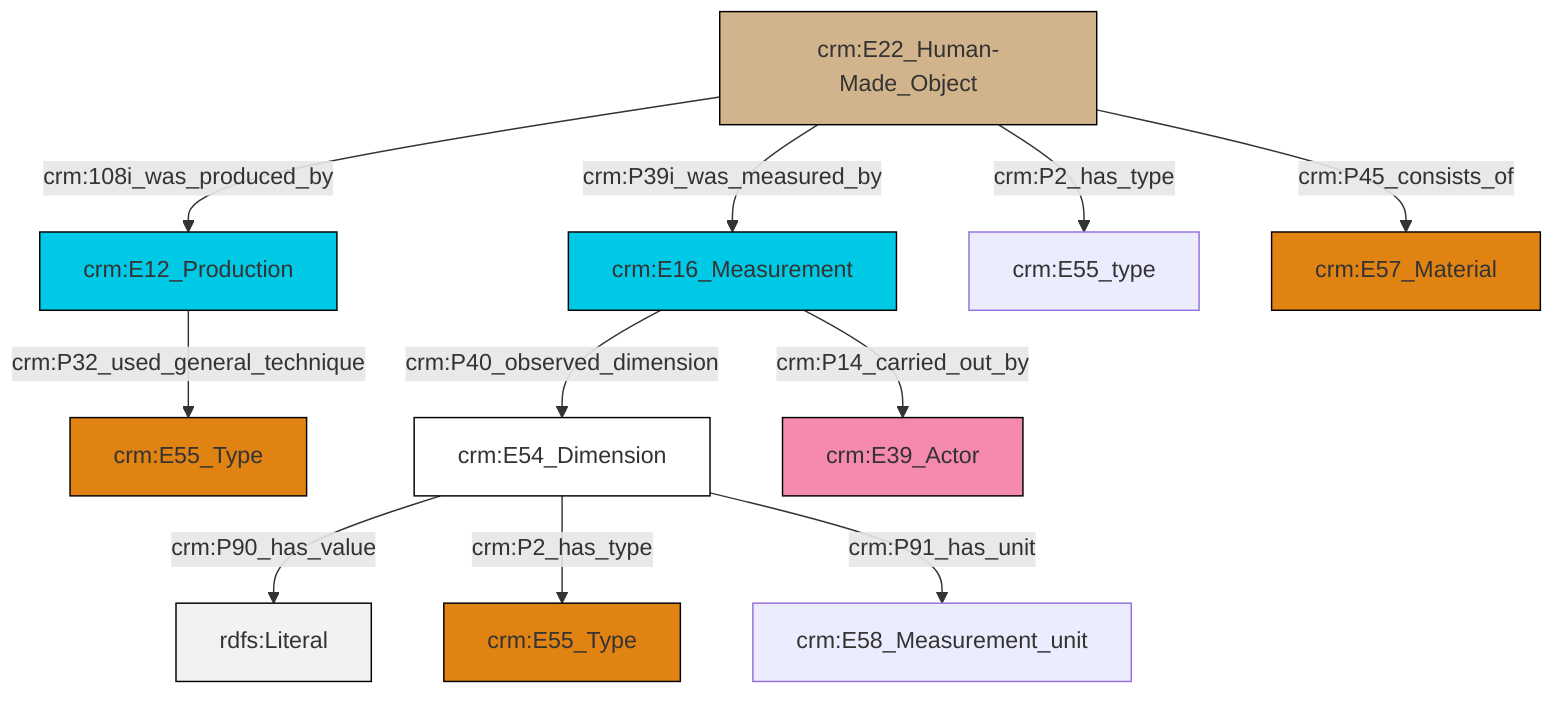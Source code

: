 graph TD
classDef Literal fill:#f2f2f2,stroke:#000000;
classDef CRM_Entity fill:#FFFFFF,stroke:#000000;
classDef Temporal_Entity fill:#00C9E6, stroke:#000000;
classDef Type fill:#E18312, stroke:#000000;
classDef Time-Span fill:#2C9C91, stroke:#000000;
classDef Appellation fill:#FFEB7F, stroke:#000000;
classDef Place fill:#008836, stroke:#000000;
classDef Persistent_Item fill:#B266B2, stroke:#000000;
classDef Conceptual_Object fill:#FFD700, stroke:#000000;
classDef Physical_Thing fill:#D2B48C, stroke:#000000;
classDef Actor fill:#f58aad, stroke:#000000;
classDef PC_Classes fill:#4ce600, stroke:#000000;
classDef Multi fill:#cccccc,stroke:#000000;

4["crm:E16_Measurement"]:::Temporal_Entity -->|crm:P40_observed_dimension| 5["crm:E54_Dimension"]:::CRM_Entity
5["crm:E54_Dimension"]:::CRM_Entity -->|crm:P90_has_value| 11[rdfs:Literal]:::Literal
9["crm:E22_Human-Made_Object"]:::Physical_Thing -->|crm:108i_was_produced_by| 7["crm:E12_Production"]:::Temporal_Entity
9["crm:E22_Human-Made_Object"]:::Physical_Thing -->|crm:P2_has_type| 12["crm:E55_type"]:::Default
9["crm:E22_Human-Made_Object"]:::Physical_Thing -->|crm:P39i_was_measured_by| 4["crm:E16_Measurement"]:::Temporal_Entity
4["crm:E16_Measurement"]:::Temporal_Entity -->|crm:P14_carried_out_by| 14["crm:E39_Actor"]:::Actor
9["crm:E22_Human-Made_Object"]:::Physical_Thing -->|crm:P45_consists_of| 17["crm:E57_Material"]:::Type
5["crm:E54_Dimension"]:::CRM_Entity -->|crm:P2_has_type| 18["crm:E55_Type"]:::Type
7["crm:E12_Production"]:::Temporal_Entity -->|crm:P32_used_general_technique| 0["crm:E55_Type"]:::Type
5["crm:E54_Dimension"]:::CRM_Entity -->|crm:P91_has_unit| 2["crm:E58_Measurement_unit"]:::Default